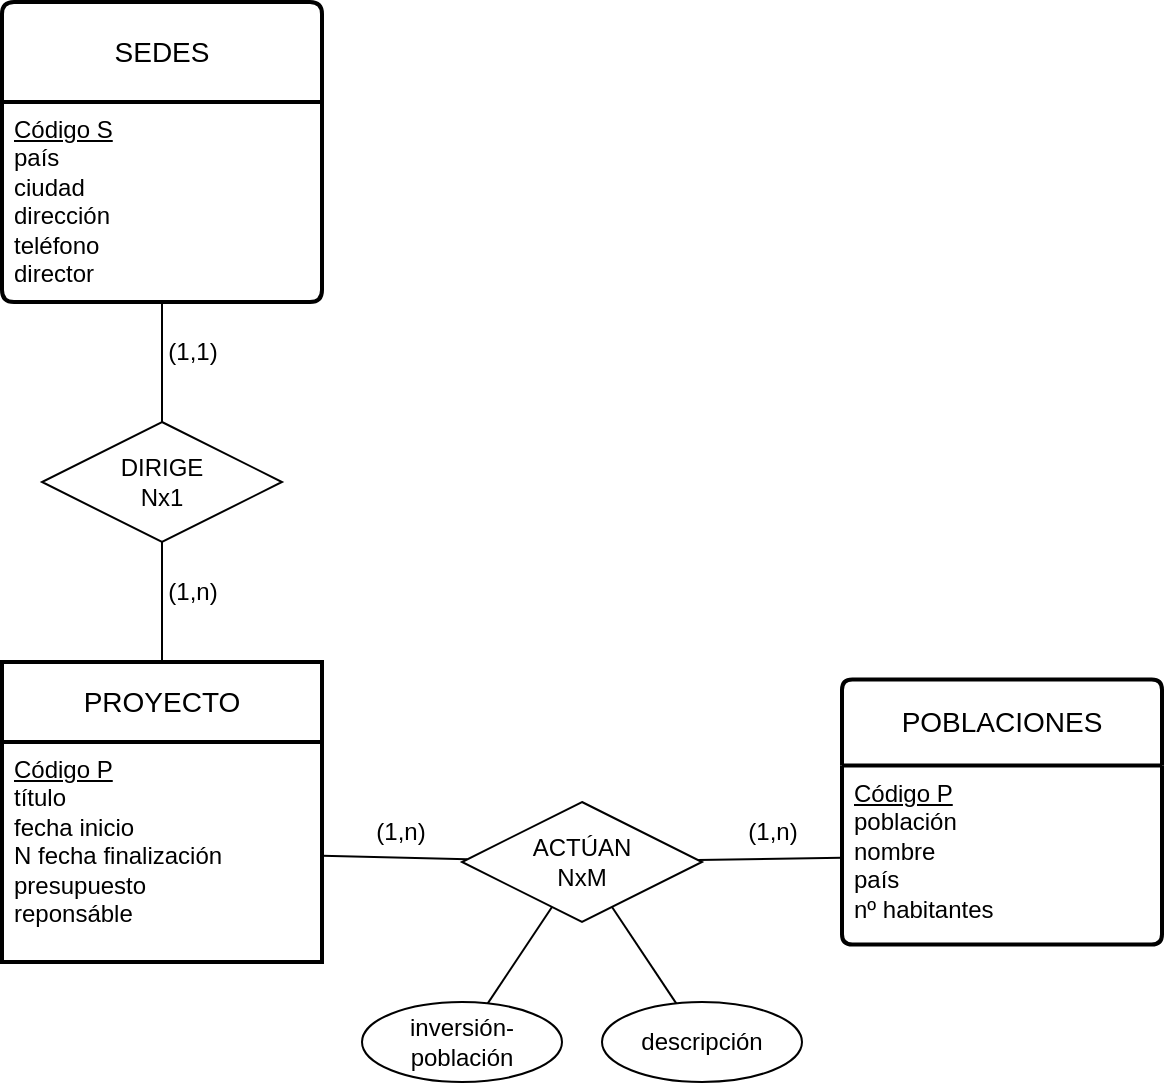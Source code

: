 <mxfile version="22.0.2" type="device">
  <diagram name="Página-1" id="4Y3CvOL2uLO6dkgQK29Z">
    <mxGraphModel dx="989" dy="925" grid="1" gridSize="10" guides="1" tooltips="1" connect="1" arrows="1" fold="1" page="1" pageScale="1" pageWidth="827" pageHeight="1169" math="0" shadow="0">
      <root>
        <mxCell id="0" />
        <mxCell id="1" parent="0" />
        <mxCell id="eu0UIp1wHKRYYQcWvM4l-1" value="SEDES" style="swimlane;childLayout=stackLayout;horizontal=1;startSize=50;horizontalStack=0;rounded=1;fontSize=14;fontStyle=0;strokeWidth=2;resizeParent=0;resizeLast=1;shadow=0;dashed=0;align=center;arcSize=4;whiteSpace=wrap;html=1;" parent="1" vertex="1">
          <mxGeometry x="240" y="30" width="160" height="150" as="geometry" />
        </mxCell>
        <mxCell id="eu0UIp1wHKRYYQcWvM4l-2" value="&lt;u&gt;Código S&lt;/u&gt;&lt;br&gt;país&lt;br&gt;ciudad&lt;br&gt;dirección&lt;br&gt;teléfono&lt;br&gt;director" style="align=left;strokeColor=none;fillColor=none;spacingLeft=4;fontSize=12;verticalAlign=top;resizable=0;rotatable=0;part=1;html=1;" parent="eu0UIp1wHKRYYQcWvM4l-1" vertex="1">
          <mxGeometry y="50" width="160" height="100" as="geometry" />
        </mxCell>
        <mxCell id="eu0UIp1wHKRYYQcWvM4l-3" value="PROYECTO" style="swimlane;childLayout=stackLayout;horizontal=1;startSize=40;horizontalStack=0;rounded=1;fontSize=14;fontStyle=0;strokeWidth=2;resizeParent=0;resizeLast=1;shadow=0;dashed=0;align=center;arcSize=0;whiteSpace=wrap;html=1;" parent="1" vertex="1">
          <mxGeometry x="240" y="360" width="160" height="150" as="geometry" />
        </mxCell>
        <mxCell id="eu0UIp1wHKRYYQcWvM4l-4" value="&lt;u&gt;Código P&lt;br&gt;&lt;/u&gt;título&lt;br&gt;fecha inicio&lt;br&gt;N fecha finalización&lt;br&gt;presupuesto&lt;br&gt;reponsáble" style="align=left;strokeColor=none;fillColor=none;spacingLeft=4;fontSize=12;verticalAlign=top;resizable=0;rotatable=0;part=1;html=1;" parent="eu0UIp1wHKRYYQcWvM4l-3" vertex="1">
          <mxGeometry y="40" width="160" height="110" as="geometry" />
        </mxCell>
        <mxCell id="4knY46hY6pJftqfPe4r5-1" value="POBLACIONES" style="swimlane;childLayout=stackLayout;horizontal=1;startSize=43;horizontalStack=0;rounded=1;fontSize=14;fontStyle=0;strokeWidth=2;resizeParent=0;resizeLast=1;shadow=0;dashed=0;align=center;arcSize=4;whiteSpace=wrap;html=1;" vertex="1" parent="1">
          <mxGeometry x="660" y="368.75" width="160" height="132.5" as="geometry" />
        </mxCell>
        <mxCell id="4knY46hY6pJftqfPe4r5-2" value="&lt;u&gt;Código P&lt;/u&gt;&lt;br&gt;población&lt;br&gt;nombre&lt;br&gt;país&lt;br&gt;nº habitantes&lt;br&gt;" style="align=left;strokeColor=none;fillColor=none;spacingLeft=4;fontSize=12;verticalAlign=top;resizable=0;rotatable=0;part=1;html=1;" vertex="1" parent="4knY46hY6pJftqfPe4r5-1">
          <mxGeometry y="43" width="160" height="89.5" as="geometry" />
        </mxCell>
        <mxCell id="4knY46hY6pJftqfPe4r5-7" value="" style="endArrow=none;html=1;rounded=0;entryX=0.5;entryY=0;entryDx=0;entryDy=0;" edge="1" parent="1" source="eu0UIp1wHKRYYQcWvM4l-2">
          <mxGeometry relative="1" as="geometry">
            <mxPoint x="274.356" y="562.178" as="sourcePoint" />
            <mxPoint x="320.0" y="360" as="targetPoint" />
          </mxGeometry>
        </mxCell>
        <mxCell id="4knY46hY6pJftqfPe4r5-9" value="" style="endArrow=none;html=1;rounded=0;" edge="1" parent="1" source="4knY46hY6pJftqfPe4r5-13" target="eu0UIp1wHKRYYQcWvM4l-4">
          <mxGeometry relative="1" as="geometry">
            <mxPoint x="294" y="582" as="sourcePoint" />
            <mxPoint x="604" y="562" as="targetPoint" />
          </mxGeometry>
        </mxCell>
        <mxCell id="4knY46hY6pJftqfPe4r5-14" value="" style="endArrow=none;html=1;rounded=0;" edge="1" parent="1" source="4knY46hY6pJftqfPe4r5-2" target="4knY46hY6pJftqfPe4r5-13">
          <mxGeometry relative="1" as="geometry">
            <mxPoint x="660" y="456" as="sourcePoint" />
            <mxPoint x="400" y="455" as="targetPoint" />
          </mxGeometry>
        </mxCell>
        <mxCell id="4knY46hY6pJftqfPe4r5-13" value="ACTÚAN&lt;br&gt;NxM" style="shape=rhombus;perimeter=rhombusPerimeter;whiteSpace=wrap;html=1;align=center;" vertex="1" parent="1">
          <mxGeometry x="470" y="430" width="120" height="60" as="geometry" />
        </mxCell>
        <mxCell id="4knY46hY6pJftqfPe4r5-16" value="inversión-población" style="ellipse;whiteSpace=wrap;html=1;align=center;" vertex="1" parent="1">
          <mxGeometry x="420" y="530" width="100" height="40" as="geometry" />
        </mxCell>
        <mxCell id="4knY46hY6pJftqfPe4r5-17" value="descripción" style="ellipse;whiteSpace=wrap;html=1;align=center;" vertex="1" parent="1">
          <mxGeometry x="540" y="530" width="100" height="40" as="geometry" />
        </mxCell>
        <mxCell id="4knY46hY6pJftqfPe4r5-19" value="" style="endArrow=none;html=1;rounded=0;" edge="1" parent="1" source="4knY46hY6pJftqfPe4r5-16" target="4knY46hY6pJftqfPe4r5-13">
          <mxGeometry relative="1" as="geometry">
            <mxPoint x="410" y="360" as="sourcePoint" />
            <mxPoint x="570" y="360" as="targetPoint" />
          </mxGeometry>
        </mxCell>
        <mxCell id="4knY46hY6pJftqfPe4r5-20" value="" style="endArrow=none;html=1;rounded=0;" edge="1" parent="1" source="4knY46hY6pJftqfPe4r5-17" target="4knY46hY6pJftqfPe4r5-13">
          <mxGeometry relative="1" as="geometry">
            <mxPoint x="493" y="541" as="sourcePoint" />
            <mxPoint x="525" y="493" as="targetPoint" />
          </mxGeometry>
        </mxCell>
        <mxCell id="4knY46hY6pJftqfPe4r5-21" value="DIRIGE&lt;br&gt;Nx1" style="shape=rhombus;perimeter=rhombusPerimeter;whiteSpace=wrap;html=1;align=center;" vertex="1" parent="1">
          <mxGeometry x="260" y="240" width="120" height="60" as="geometry" />
        </mxCell>
        <mxCell id="4knY46hY6pJftqfPe4r5-22" value="(1,n)" style="text;html=1;align=center;verticalAlign=middle;resizable=0;points=[];autosize=1;strokeColor=none;fillColor=none;" vertex="1" parent="1">
          <mxGeometry x="413.5" y="430" width="50" height="30" as="geometry" />
        </mxCell>
        <mxCell id="4knY46hY6pJftqfPe4r5-23" value="(1,n)" style="text;html=1;align=center;verticalAlign=middle;resizable=0;points=[];autosize=1;strokeColor=none;fillColor=none;" vertex="1" parent="1">
          <mxGeometry x="600" y="430" width="50" height="30" as="geometry" />
        </mxCell>
        <mxCell id="4knY46hY6pJftqfPe4r5-24" value="(1,1)" style="text;html=1;align=center;verticalAlign=middle;resizable=0;points=[];autosize=1;strokeColor=none;fillColor=none;" vertex="1" parent="1">
          <mxGeometry x="310" y="190" width="50" height="30" as="geometry" />
        </mxCell>
        <mxCell id="4knY46hY6pJftqfPe4r5-25" value="(1,n)" style="text;html=1;align=center;verticalAlign=middle;resizable=0;points=[];autosize=1;strokeColor=none;fillColor=none;" vertex="1" parent="1">
          <mxGeometry x="310" y="310" width="50" height="30" as="geometry" />
        </mxCell>
      </root>
    </mxGraphModel>
  </diagram>
</mxfile>
